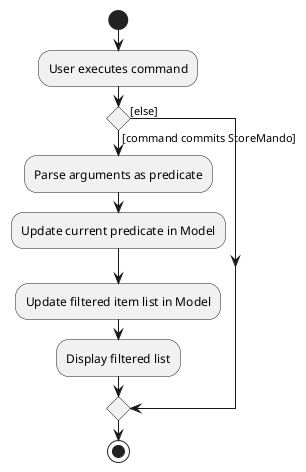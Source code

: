 @startuml
start
:User executes command;

'Since the beta syntax does not support placing the condition outside the
'diamond we place it as the true branch instead.

if () then ([command commits StoreMando])
    :Parse arguments as predicate;
    :Update current predicate in Model;
    :Update filtered item list in Model;
    :Display filtered list;
else ([else])
endif
stop
@enduml
